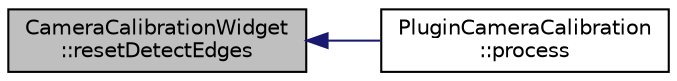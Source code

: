 digraph "CameraCalibrationWidget::resetDetectEdges"
{
 // INTERACTIVE_SVG=YES
  edge [fontname="Helvetica",fontsize="10",labelfontname="Helvetica",labelfontsize="10"];
  node [fontname="Helvetica",fontsize="10",shape=record];
  rankdir="LR";
  Node1 [label="CameraCalibrationWidget\l::resetDetectEdges",height=0.2,width=0.4,color="black", fillcolor="grey75", style="filled", fontcolor="black"];
  Node1 -> Node2 [dir="back",color="midnightblue",fontsize="10",style="solid",fontname="Helvetica"];
  Node2 [label="PluginCameraCalibration\l::process",height=0.2,width=0.4,color="black", fillcolor="white", style="filled",URL="$d7/de5/class_plugin_camera_calibration.html#a23662c330318774c564d6ff792aa07b1"];
}
